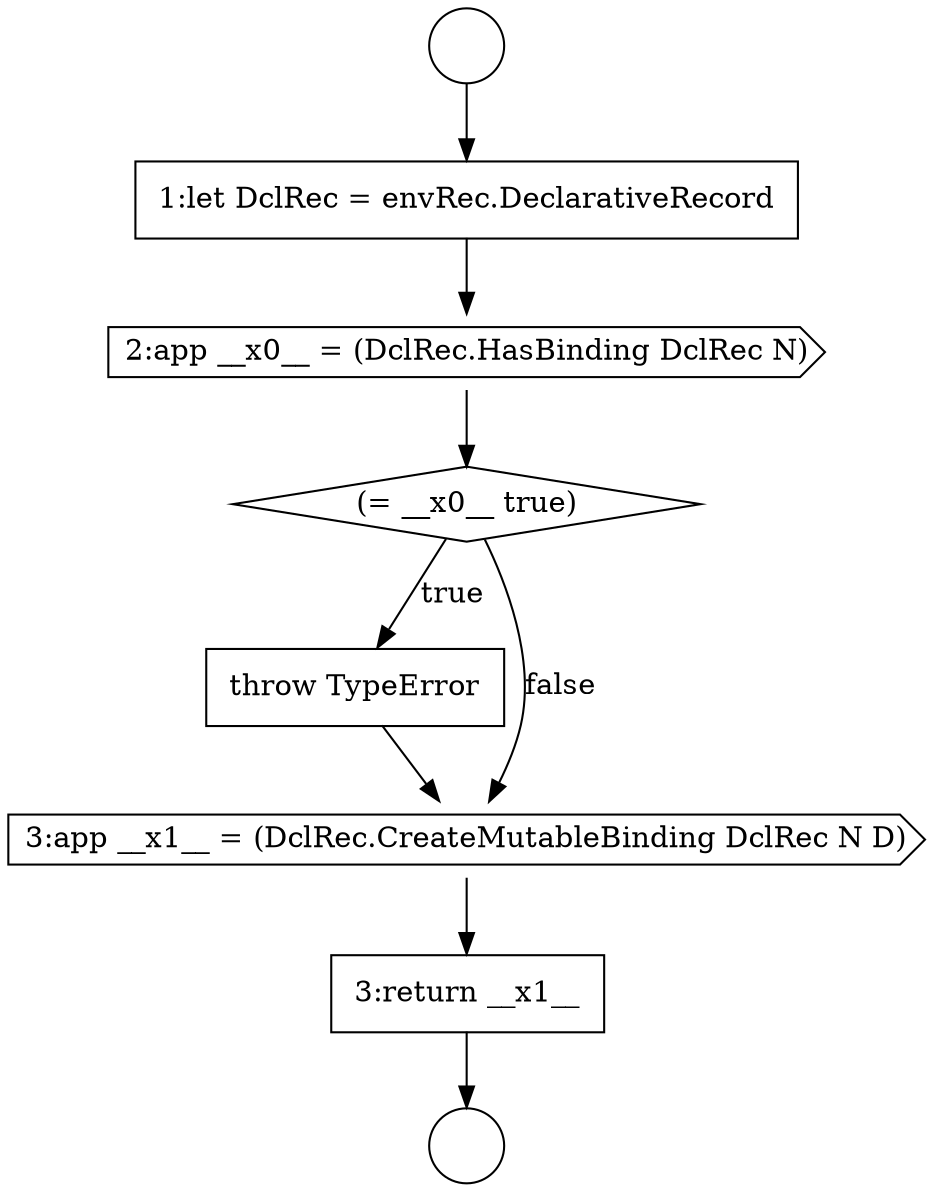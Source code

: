digraph {
  node1222 [shape=cds, label=<<font color="black">2:app __x0__ = (DclRec.HasBinding DclRec N)</font>> color="black" fillcolor="white" style=filled]
  node1223 [shape=diamond, label=<<font color="black">(= __x0__ true)</font>> color="black" fillcolor="white" style=filled]
  node1219 [shape=circle label=" " color="black" fillcolor="white" style=filled]
  node1226 [shape=none, margin=0, label=<<font color="black">
    <table border="0" cellborder="1" cellspacing="0" cellpadding="10">
      <tr><td align="left">3:return __x1__</td></tr>
    </table>
  </font>> color="black" fillcolor="white" style=filled]
  node1224 [shape=none, margin=0, label=<<font color="black">
    <table border="0" cellborder="1" cellspacing="0" cellpadding="10">
      <tr><td align="left">throw TypeError</td></tr>
    </table>
  </font>> color="black" fillcolor="white" style=filled]
  node1225 [shape=cds, label=<<font color="black">3:app __x1__ = (DclRec.CreateMutableBinding DclRec N D)</font>> color="black" fillcolor="white" style=filled]
  node1220 [shape=circle label=" " color="black" fillcolor="white" style=filled]
  node1221 [shape=none, margin=0, label=<<font color="black">
    <table border="0" cellborder="1" cellspacing="0" cellpadding="10">
      <tr><td align="left">1:let DclRec = envRec.DeclarativeRecord</td></tr>
    </table>
  </font>> color="black" fillcolor="white" style=filled]
  node1225 -> node1226 [ color="black"]
  node1222 -> node1223 [ color="black"]
  node1226 -> node1220 [ color="black"]
  node1223 -> node1224 [label=<<font color="black">true</font>> color="black"]
  node1223 -> node1225 [label=<<font color="black">false</font>> color="black"]
  node1221 -> node1222 [ color="black"]
  node1224 -> node1225 [ color="black"]
  node1219 -> node1221 [ color="black"]
}
